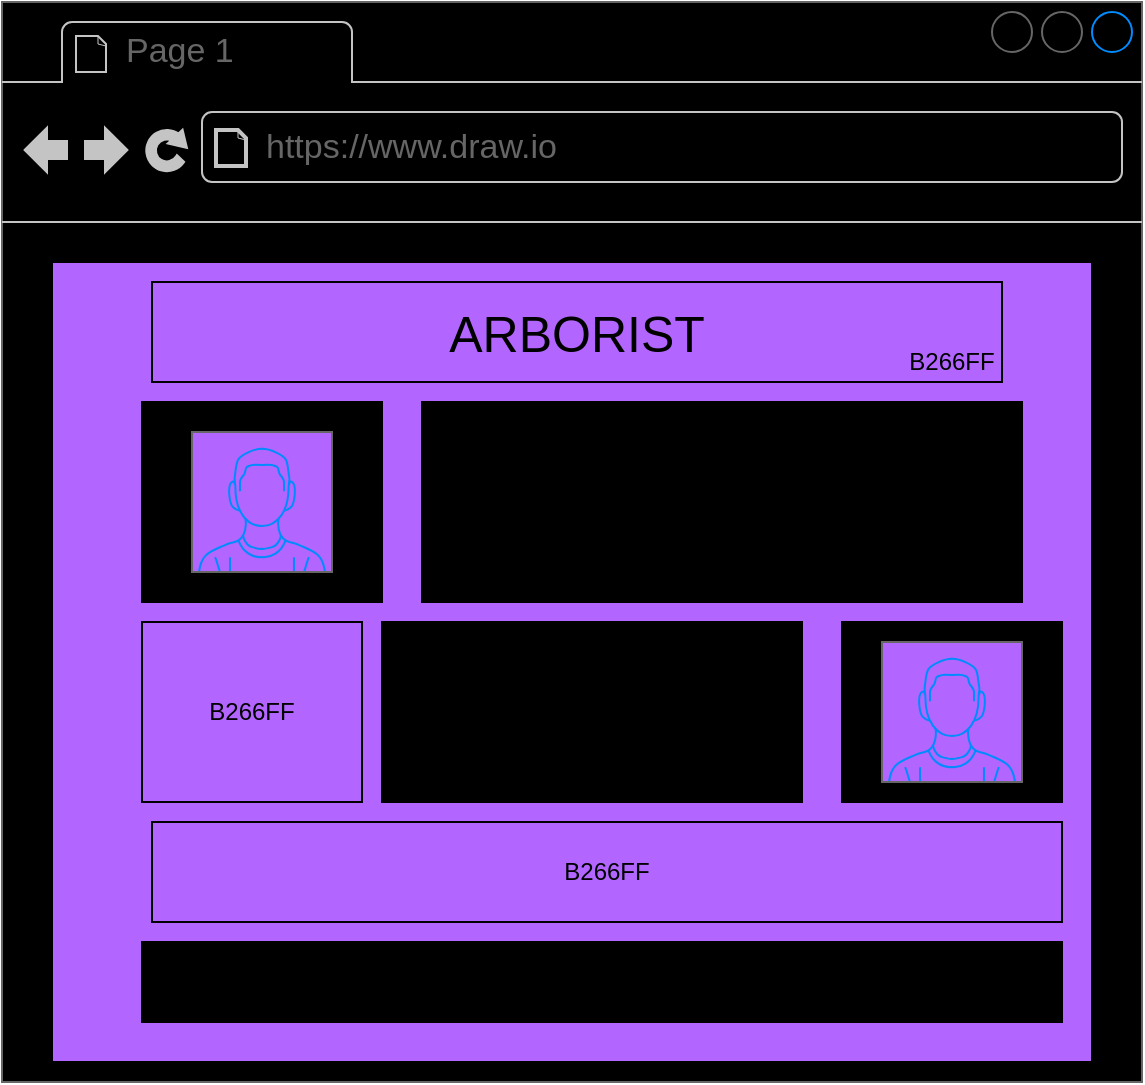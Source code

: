 <mxfile version="14.6.11" type="github">
  <diagram id="jhcyXa1qXz4l_H64MNO4" name="Page-1">
    <mxGraphModel dx="1422" dy="794" grid="1" gridSize="10" guides="1" tooltips="1" connect="1" arrows="1" fold="1" page="1" pageScale="1" pageWidth="850" pageHeight="1100" math="0" shadow="0">
      <root>
        <mxCell id="0" />
        <mxCell id="1" parent="0" />
        <mxCell id="TF2Cti9xMv_GVYMGIi2t-1" value="B266FF" style="strokeWidth=1;shadow=0;dashed=0;align=center;html=1;shape=mxgraph.mockup.containers.browserWindow;rSize=0;strokeColor=#666666;strokeColor2=#008cff;strokeColor3=#c4c4c4;mainText=,;recursiveResize=0;fillColor=#000000;" vertex="1" parent="1">
          <mxGeometry x="150" y="120" width="570" height="540" as="geometry" />
        </mxCell>
        <mxCell id="TF2Cti9xMv_GVYMGIi2t-14" value="" style="rounded=0;whiteSpace=wrap;html=1;fillColor=#B266FF;" vertex="1" parent="TF2Cti9xMv_GVYMGIi2t-1">
          <mxGeometry x="25" y="130" width="520" height="400" as="geometry" />
        </mxCell>
        <mxCell id="TF2Cti9xMv_GVYMGIi2t-2" value="Page 1" style="strokeWidth=1;shadow=0;dashed=0;align=center;html=1;shape=mxgraph.mockup.containers.anchor;fontSize=17;fontColor=#666666;align=left;" vertex="1" parent="TF2Cti9xMv_GVYMGIi2t-1">
          <mxGeometry x="60" y="12" width="110" height="26" as="geometry" />
        </mxCell>
        <mxCell id="TF2Cti9xMv_GVYMGIi2t-3" value="https://www.draw.io" style="strokeWidth=1;shadow=0;dashed=0;align=center;html=1;shape=mxgraph.mockup.containers.anchor;rSize=0;fontSize=17;fontColor=#666666;align=left;" vertex="1" parent="TF2Cti9xMv_GVYMGIi2t-1">
          <mxGeometry x="130" y="60" width="250" height="26" as="geometry" />
        </mxCell>
        <mxCell id="TF2Cti9xMv_GVYMGIi2t-4" value="" style="rounded=0;whiteSpace=wrap;html=1;fillColor=#000000;" vertex="1" parent="TF2Cti9xMv_GVYMGIi2t-1">
          <mxGeometry x="70" y="200" width="120" height="100" as="geometry" />
        </mxCell>
        <mxCell id="TF2Cti9xMv_GVYMGIi2t-5" value="" style="rounded=0;whiteSpace=wrap;html=1;fillColor=#000000;" vertex="1" parent="TF2Cti9xMv_GVYMGIi2t-1">
          <mxGeometry x="420" y="310" width="110" height="90" as="geometry" />
        </mxCell>
        <mxCell id="TF2Cti9xMv_GVYMGIi2t-6" value="FF66FF" style="rounded=0;whiteSpace=wrap;html=1;fillColor=#000000;" vertex="1" parent="TF2Cti9xMv_GVYMGIi2t-1">
          <mxGeometry x="210" y="200" width="300" height="100" as="geometry" />
        </mxCell>
        <mxCell id="TF2Cti9xMv_GVYMGIi2t-7" value="B266FF" style="rounded=0;whiteSpace=wrap;html=1;fillColor=#B266FF;" vertex="1" parent="TF2Cti9xMv_GVYMGIi2t-1">
          <mxGeometry x="70" y="310" width="110" height="90" as="geometry" />
        </mxCell>
        <mxCell id="TF2Cti9xMv_GVYMGIi2t-8" value="" style="rounded=0;whiteSpace=wrap;html=1;fillColor=#000000;" vertex="1" parent="TF2Cti9xMv_GVYMGIi2t-1">
          <mxGeometry x="190" y="310" width="210" height="90" as="geometry" />
        </mxCell>
        <mxCell id="TF2Cti9xMv_GVYMGIi2t-10" value="B266FF" style="rounded=0;whiteSpace=wrap;html=1;fillColor=#B266FF;" vertex="1" parent="TF2Cti9xMv_GVYMGIi2t-1">
          <mxGeometry x="75" y="410" width="455" height="50" as="geometry" />
        </mxCell>
        <mxCell id="TF2Cti9xMv_GVYMGIi2t-11" value="" style="rounded=0;whiteSpace=wrap;html=1;fillColor=#000000;" vertex="1" parent="TF2Cti9xMv_GVYMGIi2t-1">
          <mxGeometry x="70" y="470" width="460" height="40" as="geometry" />
        </mxCell>
        <mxCell id="TF2Cti9xMv_GVYMGIi2t-12" value="" style="verticalLabelPosition=bottom;shadow=0;dashed=0;align=center;html=1;verticalAlign=top;strokeWidth=1;shape=mxgraph.mockup.containers.userMale;strokeColor=#666666;strokeColor2=#008cff;fillColor=#B266FF;" vertex="1" parent="TF2Cti9xMv_GVYMGIi2t-1">
          <mxGeometry x="95" y="215" width="70" height="70" as="geometry" />
        </mxCell>
        <mxCell id="TF2Cti9xMv_GVYMGIi2t-13" value="" style="verticalLabelPosition=bottom;shadow=0;dashed=0;align=center;html=1;verticalAlign=top;strokeWidth=1;shape=mxgraph.mockup.containers.userMale;strokeColor=#666666;strokeColor2=#008cff;fillColor=#B266FF;" vertex="1" parent="TF2Cti9xMv_GVYMGIi2t-1">
          <mxGeometry x="440" y="320" width="70" height="70" as="geometry" />
        </mxCell>
        <mxCell id="TF2Cti9xMv_GVYMGIi2t-15" value="&lt;font style=&quot;font-size: 25px&quot;&gt;ARBORIST&lt;/font&gt;" style="rounded=0;whiteSpace=wrap;html=1;fillColor=#B266FF;" vertex="1" parent="TF2Cti9xMv_GVYMGIi2t-1">
          <mxGeometry x="75" y="140" width="425" height="50" as="geometry" />
        </mxCell>
        <mxCell id="TF2Cti9xMv_GVYMGIi2t-16" value="B266FF" style="text;html=1;strokeColor=none;fillColor=none;align=center;verticalAlign=middle;whiteSpace=wrap;rounded=0;" vertex="1" parent="TF2Cti9xMv_GVYMGIi2t-1">
          <mxGeometry x="455" y="170" width="40" height="20" as="geometry" />
        </mxCell>
      </root>
    </mxGraphModel>
  </diagram>
</mxfile>
